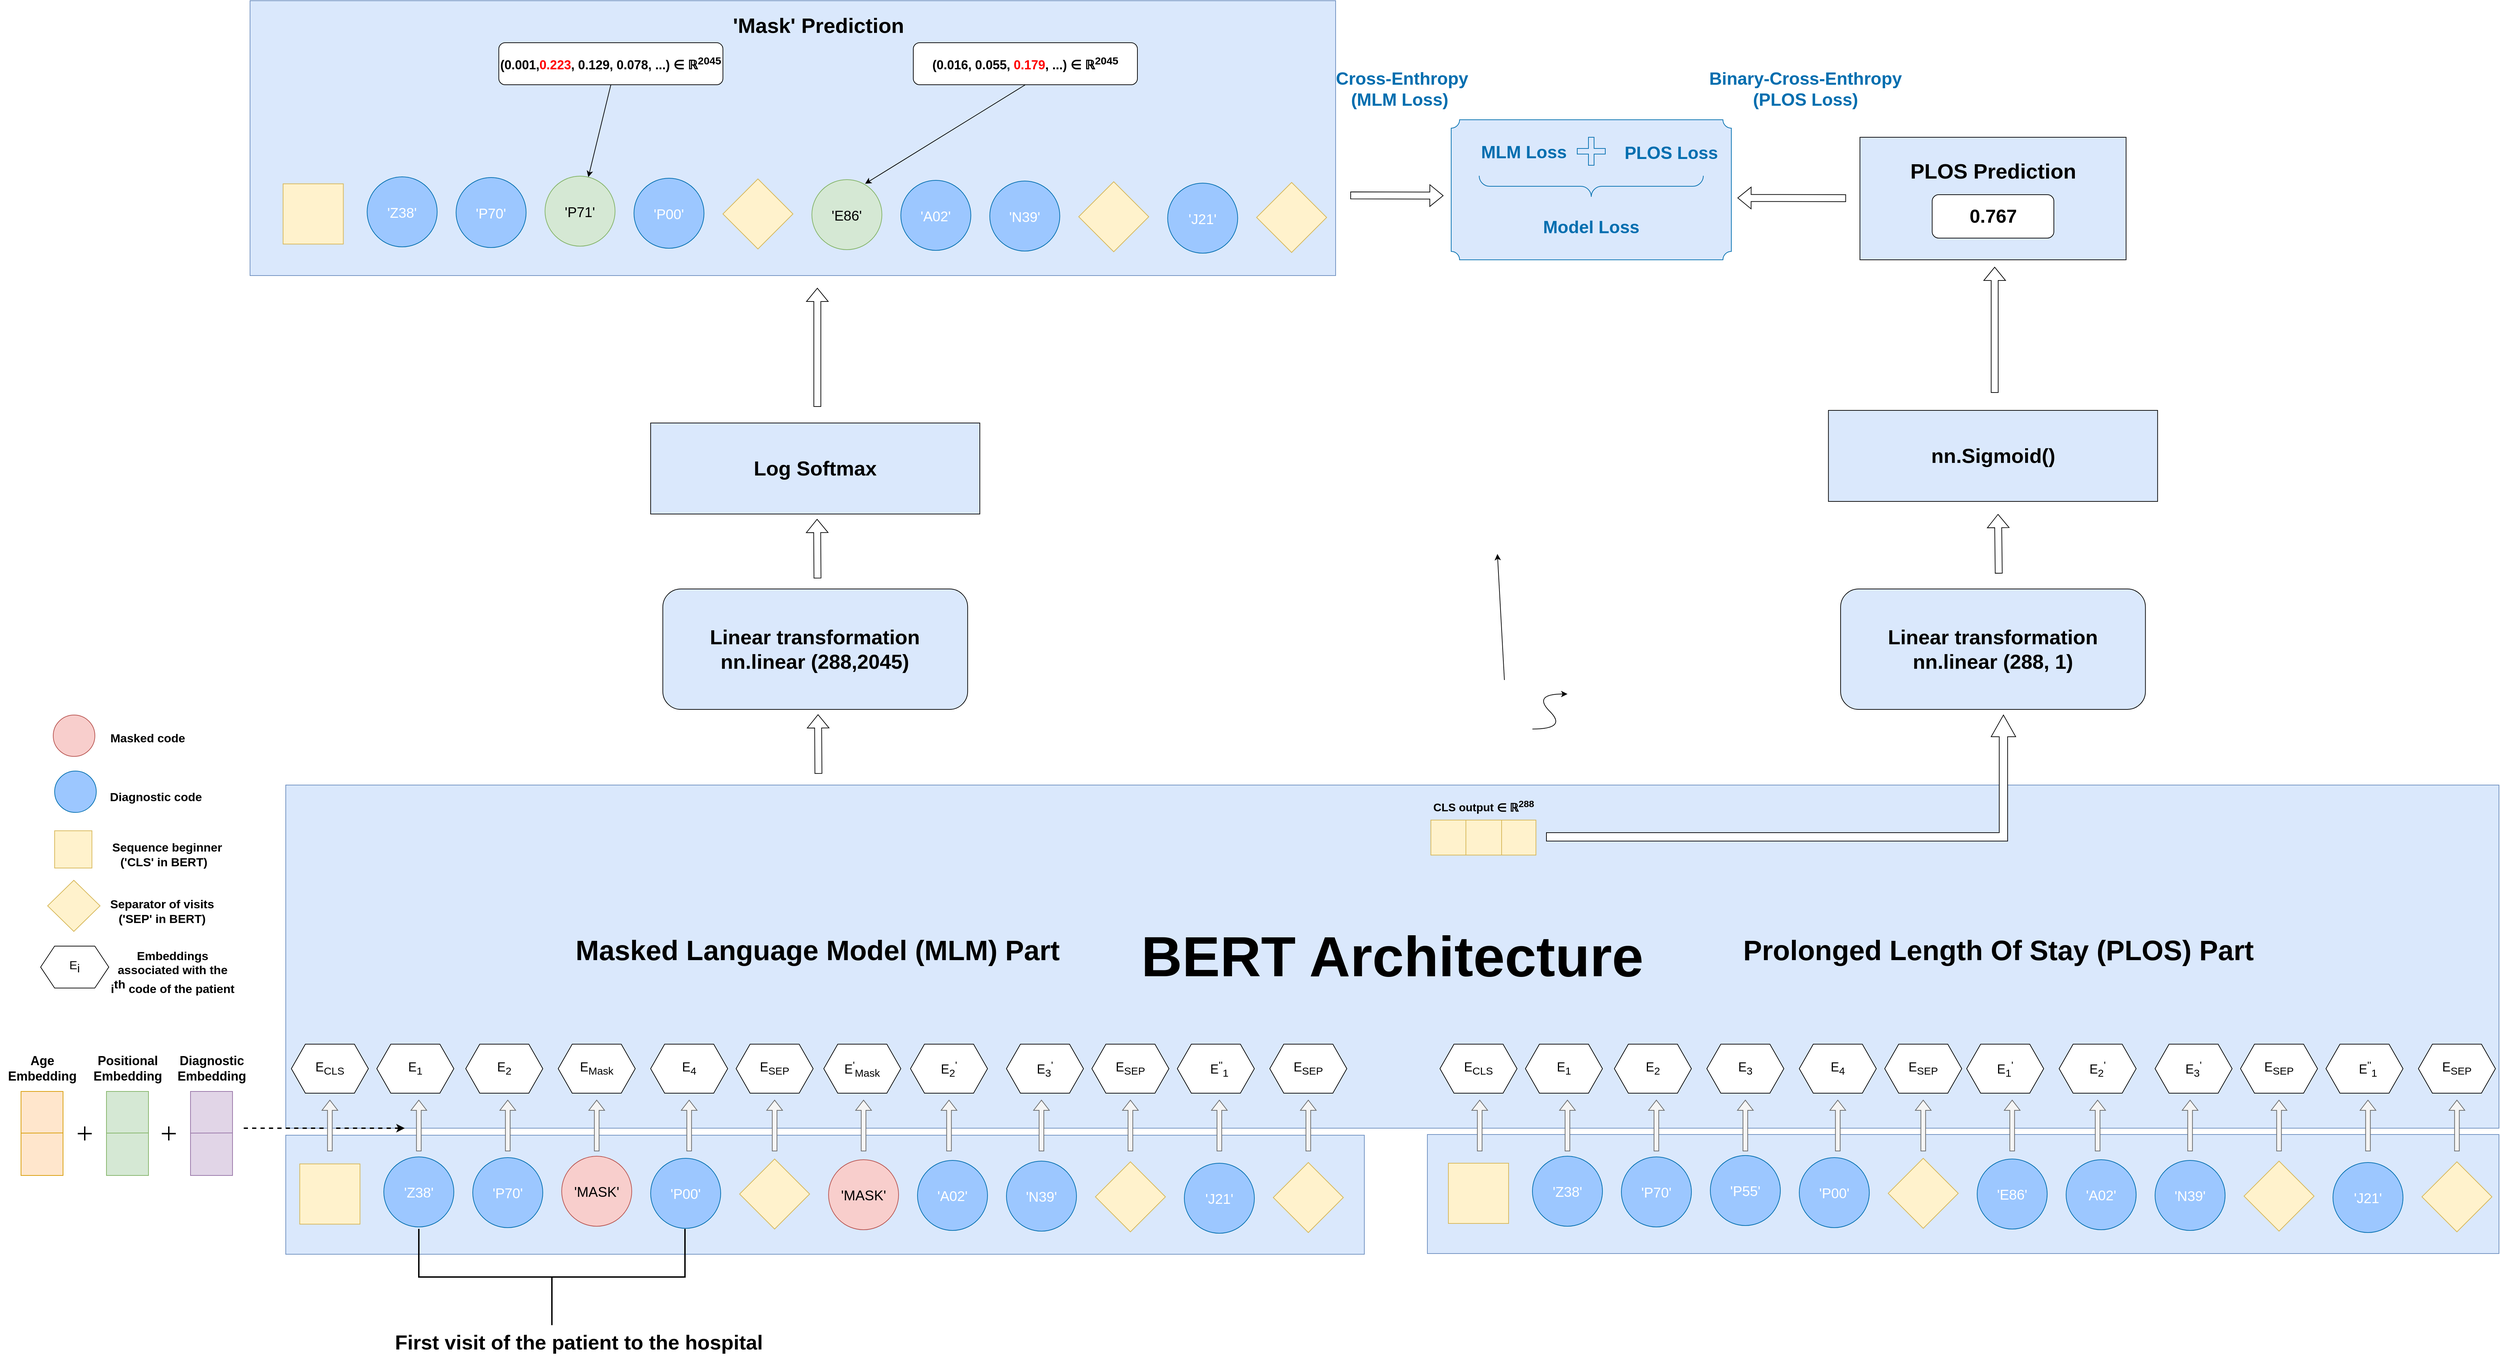 <mxfile version="21.5.0" type="github">
  <diagram name="Page-1" id="iJaSMaVpHQGALXnixF5b">
    <mxGraphModel dx="1722" dy="1740" grid="1" gridSize="10" guides="1" tooltips="1" connect="1" arrows="1" fold="1" page="1" pageScale="1" pageWidth="827" pageHeight="1169" math="0" shadow="0">
      <root>
        <mxCell id="0" />
        <mxCell id="1" parent="0" />
        <mxCell id="1E4NdVVgAduAR2HttTV0-23" value="" style="rounded=0;whiteSpace=wrap;html=1;fillColor=#dae8fc;flipH=1;strokeColor=#6c8ebf;flipV=0;" parent="1" vertex="1">
          <mxGeometry x="-10" y="800" width="1540" height="170" as="geometry" />
        </mxCell>
        <mxCell id="1E4NdVVgAduAR2HttTV0-3" value="&lt;font style=&quot;font-size: 20px;&quot;&gt;&#39;MASK&#39;&lt;/font&gt;" style="ellipse;whiteSpace=wrap;html=1;fillColor=#f8cecc;flipH=1;strokeColor=#b85450;" parent="1" vertex="1">
          <mxGeometry x="384" y="830" width="100" height="100" as="geometry" />
        </mxCell>
        <mxCell id="1E4NdVVgAduAR2HttTV0-4" value="&lt;font style=&quot;font-size: 20px;&quot;&gt;&#39;Z38&#39;&lt;/font&gt;" style="ellipse;whiteSpace=wrap;html=1;fillColor=#9CC7FF;flipH=1;strokeColor=#006EAF;fontColor=#ffffff;" parent="1" vertex="1">
          <mxGeometry x="130" y="831" width="100" height="100" as="geometry" />
        </mxCell>
        <mxCell id="1E4NdVVgAduAR2HttTV0-6" value="&lt;font style=&quot;font-size: 20px;&quot; color=&quot;#ffffff&quot;&gt;&#39;P70&#39;&lt;/font&gt;" style="ellipse;whiteSpace=wrap;html=1;fillColor=#9CC7FF;flipH=1;strokeColor=#006EAF;" parent="1" vertex="1">
          <mxGeometry x="257" y="832" width="100" height="100" as="geometry" />
        </mxCell>
        <mxCell id="1E4NdVVgAduAR2HttTV0-9" value="&lt;font style=&quot;font-size: 20px;&quot; color=&quot;#ffffff&quot;&gt;&#39;P00&#39;&lt;/font&gt;" style="ellipse;whiteSpace=wrap;html=1;fillColor=#9CC7FF;flipH=1;strokeColor=#006EAF;" parent="1" vertex="1">
          <mxGeometry x="511" y="833" width="100" height="100" as="geometry" />
        </mxCell>
        <mxCell id="1E4NdVVgAduAR2HttTV0-11" value="" style="rhombus;whiteSpace=wrap;html=1;flipH=1;direction=north;fillColor=#fff2cc;strokeColor=#d6b656;" parent="1" vertex="1">
          <mxGeometry x="638" y="834" width="100" height="100" as="geometry" />
        </mxCell>
        <mxCell id="1E4NdVVgAduAR2HttTV0-15" value="&lt;font style=&quot;font-size: 20px;&quot;&gt;&#39;MASK&#39;&lt;/font&gt;" style="ellipse;whiteSpace=wrap;html=1;fillColor=#f8cecc;flipH=1;strokeColor=#b85450;" parent="1" vertex="1">
          <mxGeometry x="765" y="835" width="100" height="100" as="geometry" />
        </mxCell>
        <mxCell id="1E4NdVVgAduAR2HttTV0-16" value="&lt;font style=&quot;font-size: 20px;&quot; color=&quot;#ffffff&quot;&gt;&#39;A02&#39;&lt;/font&gt;" style="ellipse;whiteSpace=wrap;html=1;fillColor=#9CC7FF;flipH=1;strokeColor=#006EAF;" parent="1" vertex="1">
          <mxGeometry x="892" y="836" width="100" height="100" as="geometry" />
        </mxCell>
        <mxCell id="1E4NdVVgAduAR2HttTV0-19" value="&lt;font style=&quot;font-size: 20px;&quot; color=&quot;#ffffff&quot;&gt;&#39;N39&#39;&lt;/font&gt;" style="ellipse;whiteSpace=wrap;html=1;fillColor=#9CC7FF;flipH=1;strokeColor=#006EAF;" parent="1" vertex="1">
          <mxGeometry x="1019" y="837" width="100" height="100" as="geometry" />
        </mxCell>
        <mxCell id="1E4NdVVgAduAR2HttTV0-20" value="" style="rhombus;whiteSpace=wrap;html=1;flipH=1;fillColor=#fff2cc;strokeColor=#d6b656;" parent="1" vertex="1">
          <mxGeometry x="1146" y="838" width="100" height="100" as="geometry" />
        </mxCell>
        <mxCell id="1E4NdVVgAduAR2HttTV0-21" value="&lt;font style=&quot;font-size: 20px;&quot; color=&quot;#ffffff&quot;&gt;&#39;J21&#39;&lt;/font&gt;" style="ellipse;whiteSpace=wrap;html=1;fillColor=#9CC7FF;flipH=1;strokeColor=#006EAF;" parent="1" vertex="1">
          <mxGeometry x="1273" y="840" width="100" height="100" as="geometry" />
        </mxCell>
        <mxCell id="1E4NdVVgAduAR2HttTV0-22" value="" style="rhombus;whiteSpace=wrap;html=1;flipH=1;fillColor=#fff2cc;strokeColor=#d6b656;" parent="1" vertex="1">
          <mxGeometry x="1400" y="839" width="100" height="100" as="geometry" />
        </mxCell>
        <mxCell id="1E4NdVVgAduAR2HttTV0-27" value="&lt;h1 style=&quot;font-size: 29px;&quot;&gt;&lt;font style=&quot;font-size: 29px;&quot; face=&quot;Helvetica&quot;&gt;First visit of the patient to the hospital&lt;br&gt;&lt;/font&gt;&lt;/h1&gt;&lt;p style=&quot;font-size: 23px;&quot;&gt;&lt;font style=&quot;font-size: 23px;&quot;&gt;&lt;br&gt;&lt;/font&gt;&lt;/p&gt;" style="text;html=1;strokeColor=none;fillColor=none;spacing=5;spacingTop=-20;whiteSpace=wrap;overflow=hidden;rounded=0;fontFamily=Garamond;fontStyle=0" parent="1" vertex="1">
          <mxGeometry x="140.88" y="1070" width="559.12" height="60" as="geometry" />
        </mxCell>
        <mxCell id="1E4NdVVgAduAR2HttTV0-28" value="&lt;h2 style=&quot;font-size: 81px;&quot; align=&quot;center&quot;&gt;&lt;font style=&quot;font-size: 81px;&quot;&gt;BERT Architecture&lt;/font&gt;&lt;/h2&gt;" style="rounded=0;whiteSpace=wrap;html=1;fillColor=#dae8fc;strokeColor=#6c8ebf;align=center;" parent="1" vertex="1">
          <mxGeometry x="-10" y="300" width="3160" height="490" as="geometry" />
        </mxCell>
        <mxCell id="pajMBO5-fDyzua4MGGLV-2" value="" style="shape=hexagon;perimeter=hexagonPerimeter2;whiteSpace=wrap;html=1;fixedSize=1;" parent="1" vertex="1">
          <mxGeometry x="120" y="670" width="110" height="70" as="geometry" />
        </mxCell>
        <mxCell id="pajMBO5-fDyzua4MGGLV-3" value="" style="shape=hexagon;perimeter=hexagonPerimeter2;whiteSpace=wrap;html=1;fixedSize=1;" parent="1" vertex="1">
          <mxGeometry x="882" y="670" width="110" height="70" as="geometry" />
        </mxCell>
        <mxCell id="pajMBO5-fDyzua4MGGLV-4" value="" style="shape=hexagon;perimeter=hexagonPerimeter2;whiteSpace=wrap;html=1;fixedSize=1;" parent="1" vertex="1">
          <mxGeometry x="758.19" y="670" width="110" height="70" as="geometry" />
        </mxCell>
        <mxCell id="pajMBO5-fDyzua4MGGLV-5" value="" style="shape=hexagon;perimeter=hexagonPerimeter2;whiteSpace=wrap;html=1;fixedSize=1;" parent="1" vertex="1">
          <mxGeometry x="511" y="670" width="110" height="70" as="geometry" />
        </mxCell>
        <mxCell id="pajMBO5-fDyzua4MGGLV-6" value="" style="shape=hexagon;perimeter=hexagonPerimeter2;whiteSpace=wrap;html=1;fixedSize=1;" parent="1" vertex="1">
          <mxGeometry x="379" y="670" width="110" height="70" as="geometry" />
        </mxCell>
        <mxCell id="pajMBO5-fDyzua4MGGLV-7" value="" style="shape=hexagon;perimeter=hexagonPerimeter2;whiteSpace=wrap;html=1;fixedSize=1;" parent="1" vertex="1">
          <mxGeometry x="247" y="670" width="110" height="70" as="geometry" />
        </mxCell>
        <mxCell id="pajMBO5-fDyzua4MGGLV-9" value="" style="shape=hexagon;perimeter=hexagonPerimeter2;whiteSpace=wrap;html=1;fixedSize=1;" parent="1" vertex="1">
          <mxGeometry x="1263" y="670" width="110" height="70" as="geometry" />
        </mxCell>
        <mxCell id="pajMBO5-fDyzua4MGGLV-10" value="" style="shape=hexagon;perimeter=hexagonPerimeter2;whiteSpace=wrap;html=1;fixedSize=1;" parent="1" vertex="1">
          <mxGeometry x="1019" y="670" width="110" height="70" as="geometry" />
        </mxCell>
        <mxCell id="pajMBO5-fDyzua4MGGLV-12" value="" style="strokeWidth=2;html=1;shape=mxgraph.flowchart.annotation_2;align=left;labelPosition=right;pointerEvents=1;rotation=-90;" parent="1" vertex="1">
          <mxGeometry x="301.25" y="812.5" width="137.5" height="380" as="geometry" />
        </mxCell>
        <mxCell id="pajMBO5-fDyzua4MGGLV-15" value="" style="whiteSpace=wrap;html=1;aspect=fixed;direction=east;flipH=1;flipV=1;strokeColor=#d6b656;fillColor=#fff2cc;" parent="1" vertex="1">
          <mxGeometry x="10" y="841" width="86" height="86" as="geometry" />
        </mxCell>
        <mxCell id="pajMBO5-fDyzua4MGGLV-39" value="" style="rounded=0;whiteSpace=wrap;html=1;fillColor=#dae8fc;flipH=1;strokeColor=#6c8ebf;flipV=0;" parent="1" vertex="1">
          <mxGeometry x="1620" y="799" width="1530" height="170" as="geometry" />
        </mxCell>
        <mxCell id="pajMBO5-fDyzua4MGGLV-40" value="&lt;font style=&quot;font-size: 20px;&quot; color=&quot;#ffffff&quot;&gt;&#39;P55&#39;&lt;/font&gt;" style="ellipse;whiteSpace=wrap;html=1;fillColor=#9CC7FF;flipH=1;strokeColor=#006EAF;" parent="1" vertex="1">
          <mxGeometry x="2024" y="829" width="100" height="100" as="geometry" />
        </mxCell>
        <mxCell id="pajMBO5-fDyzua4MGGLV-41" value="&lt;font style=&quot;font-size: 20px;&quot;&gt;&#39;Z38&#39;&lt;/font&gt;" style="ellipse;whiteSpace=wrap;html=1;fillColor=#9CC7FF;flipH=1;strokeColor=#006EAF;fontColor=#ffffff;" parent="1" vertex="1">
          <mxGeometry x="1770" y="830" width="100" height="100" as="geometry" />
        </mxCell>
        <mxCell id="pajMBO5-fDyzua4MGGLV-42" value="&lt;font style=&quot;font-size: 20px;&quot; color=&quot;#ffffff&quot;&gt;&#39;P70&#39;&lt;/font&gt;" style="ellipse;whiteSpace=wrap;html=1;fillColor=#9CC7FF;flipH=1;strokeColor=#006EAF;" parent="1" vertex="1">
          <mxGeometry x="1897" y="831" width="100" height="100" as="geometry" />
        </mxCell>
        <mxCell id="pajMBO5-fDyzua4MGGLV-43" value="&lt;font style=&quot;font-size: 20px;&quot; color=&quot;#ffffff&quot;&gt;&#39;P00&#39;&lt;/font&gt;" style="ellipse;whiteSpace=wrap;html=1;fillColor=#9CC7FF;flipH=1;strokeColor=#006EAF;" parent="1" vertex="1">
          <mxGeometry x="2151" y="832" width="100" height="100" as="geometry" />
        </mxCell>
        <mxCell id="pajMBO5-fDyzua4MGGLV-44" value="" style="rhombus;whiteSpace=wrap;html=1;flipH=1;direction=north;fillColor=#fff2cc;strokeColor=#d6b656;" parent="1" vertex="1">
          <mxGeometry x="2278" y="833" width="100" height="100" as="geometry" />
        </mxCell>
        <mxCell id="pajMBO5-fDyzua4MGGLV-45" value="&lt;font style=&quot;font-size: 20px;&quot; color=&quot;#ffffff&quot;&gt;&#39;E86&#39;&lt;/font&gt;" style="ellipse;whiteSpace=wrap;html=1;fillColor=#9CC7FF;flipH=1;strokeColor=#006EAF;" parent="1" vertex="1">
          <mxGeometry x="2405" y="834" width="100" height="100" as="geometry" />
        </mxCell>
        <mxCell id="pajMBO5-fDyzua4MGGLV-46" value="&lt;font style=&quot;font-size: 20px;&quot; color=&quot;#ffffff&quot;&gt;&#39;A02&#39;&lt;/font&gt;" style="ellipse;whiteSpace=wrap;html=1;fillColor=#9CC7FF;flipH=1;strokeColor=#006EAF;" parent="1" vertex="1">
          <mxGeometry x="2532" y="835" width="100" height="100" as="geometry" />
        </mxCell>
        <mxCell id="pajMBO5-fDyzua4MGGLV-47" value="&lt;font style=&quot;font-size: 20px;&quot; color=&quot;#ffffff&quot;&gt;&#39;N39&#39;&lt;/font&gt;" style="ellipse;whiteSpace=wrap;html=1;fillColor=#9CC7FF;flipH=1;strokeColor=#006EAF;" parent="1" vertex="1">
          <mxGeometry x="2659" y="836" width="100" height="100" as="geometry" />
        </mxCell>
        <mxCell id="pajMBO5-fDyzua4MGGLV-48" value="" style="rhombus;whiteSpace=wrap;html=1;flipH=1;fillColor=#fff2cc;strokeColor=#d6b656;" parent="1" vertex="1">
          <mxGeometry x="2786" y="837" width="100" height="100" as="geometry" />
        </mxCell>
        <mxCell id="pajMBO5-fDyzua4MGGLV-49" value="&lt;font style=&quot;font-size: 20px;&quot; color=&quot;#ffffff&quot;&gt;&#39;J21&#39;&lt;/font&gt;" style="ellipse;whiteSpace=wrap;html=1;fillColor=#9CC7FF;flipH=1;strokeColor=#006EAF;" parent="1" vertex="1">
          <mxGeometry x="2913" y="839" width="100" height="100" as="geometry" />
        </mxCell>
        <mxCell id="pajMBO5-fDyzua4MGGLV-50" value="" style="rhombus;whiteSpace=wrap;html=1;flipH=1;fillColor=#fff2cc;strokeColor=#d6b656;" parent="1" vertex="1">
          <mxGeometry x="3040" y="838" width="100" height="100" as="geometry" />
        </mxCell>
        <mxCell id="pajMBO5-fDyzua4MGGLV-51" value="" style="whiteSpace=wrap;html=1;aspect=fixed;direction=east;flipH=1;flipV=1;strokeColor=#d6b656;fillColor=#fff2cc;" parent="1" vertex="1">
          <mxGeometry x="1650" y="840" width="86" height="86" as="geometry" />
        </mxCell>
        <mxCell id="pajMBO5-fDyzua4MGGLV-57" value="&lt;font style=&quot;font-size: 18px;&quot;&gt;E&lt;sub&gt;1&lt;/sub&gt;&lt;/font&gt;" style="text;html=1;strokeColor=none;fillColor=none;align=center;verticalAlign=middle;whiteSpace=wrap;rounded=0;" parent="1" vertex="1">
          <mxGeometry x="145" y="690" width="60" height="30" as="geometry" />
        </mxCell>
        <mxCell id="pajMBO5-fDyzua4MGGLV-58" value="&lt;font style=&quot;font-size: 18px;&quot;&gt;E&lt;sup&gt;&#39;&lt;/sup&gt;&lt;sub&gt;Mask&lt;/sub&gt;&lt;/font&gt;" style="text;html=1;strokeColor=none;fillColor=none;align=center;verticalAlign=middle;whiteSpace=wrap;rounded=0;" parent="1" vertex="1">
          <mxGeometry x="783.19" y="690" width="60" height="30" as="geometry" />
        </mxCell>
        <mxCell id="pajMBO5-fDyzua4MGGLV-59" value="&lt;font style=&quot;font-size: 18px;&quot;&gt;E&lt;sub&gt;4&lt;/sub&gt;&lt;/font&gt;" style="text;html=1;strokeColor=none;fillColor=none;align=center;verticalAlign=middle;whiteSpace=wrap;rounded=0;" parent="1" vertex="1">
          <mxGeometry x="536" y="690" width="60" height="30" as="geometry" />
        </mxCell>
        <mxCell id="pajMBO5-fDyzua4MGGLV-60" value="&lt;font style=&quot;font-size: 18px;&quot;&gt;E&lt;sub&gt;Mask&lt;/sub&gt;&lt;/font&gt;" style="text;html=1;strokeColor=none;fillColor=none;align=center;verticalAlign=middle;whiteSpace=wrap;rounded=0;" parent="1" vertex="1">
          <mxGeometry x="404" y="690" width="60" height="30" as="geometry" />
        </mxCell>
        <mxCell id="pajMBO5-fDyzua4MGGLV-61" value="&lt;font style=&quot;font-size: 18px;&quot;&gt;E&lt;sub&gt;2&lt;/sub&gt;&lt;/font&gt;" style="text;html=1;strokeColor=none;fillColor=none;align=center;verticalAlign=middle;whiteSpace=wrap;rounded=0;" parent="1" vertex="1">
          <mxGeometry x="272" y="690" width="60" height="30" as="geometry" />
        </mxCell>
        <mxCell id="pajMBO5-fDyzua4MGGLV-65" value="&lt;font style=&quot;font-size: 18px;&quot;&gt;E&lt;sup&gt;&#39;&#39;&lt;/sup&gt;&lt;sub&gt;1&lt;/sub&gt;&lt;/font&gt;" style="text;html=1;strokeColor=none;fillColor=none;align=center;verticalAlign=middle;whiteSpace=wrap;rounded=0;" parent="1" vertex="1">
          <mxGeometry x="1293" y="690" width="60" height="30" as="geometry" />
        </mxCell>
        <mxCell id="pajMBO5-fDyzua4MGGLV-66" value="&lt;font style=&quot;font-size: 18px;&quot;&gt;E&lt;sub&gt;3&lt;/sub&gt;&lt;sup&gt;&#39;&lt;/sup&gt;&lt;/font&gt;" style="text;html=1;strokeColor=none;fillColor=none;align=center;verticalAlign=middle;whiteSpace=wrap;rounded=0;" parent="1" vertex="1">
          <mxGeometry x="1044" y="690" width="60" height="30" as="geometry" />
        </mxCell>
        <mxCell id="pajMBO5-fDyzua4MGGLV-67" value="&lt;font style=&quot;font-size: 18px;&quot;&gt;E&lt;sub&gt;2&lt;/sub&gt;&lt;sup&gt;&#39;&lt;/sup&gt;&lt;/font&gt;" style="text;html=1;strokeColor=none;fillColor=none;align=center;verticalAlign=middle;whiteSpace=wrap;rounded=0;" parent="1" vertex="1">
          <mxGeometry x="907" y="690" width="60" height="30" as="geometry" />
        </mxCell>
        <mxCell id="pajMBO5-fDyzua4MGGLV-71" value="" style="shape=singleArrow;direction=north;whiteSpace=wrap;html=1;fillColor=#f5f5f5;fontColor=#333333;strokeColor=#666666;" parent="1" vertex="1">
          <mxGeometry x="168.75" y="750" width="22.5" height="72.5" as="geometry" />
        </mxCell>
        <mxCell id="pajMBO5-fDyzua4MGGLV-80" value="" style="shape=singleArrow;direction=north;whiteSpace=wrap;html=1;fillColor=#f5f5f5;fontColor=#333333;strokeColor=#666666;" parent="1" vertex="1">
          <mxGeometry x="803.75" y="750" width="22.5" height="72.5" as="geometry" />
        </mxCell>
        <mxCell id="pajMBO5-fDyzua4MGGLV-81" value="" style="shape=singleArrow;direction=north;whiteSpace=wrap;html=1;fillColor=#f5f5f5;fontColor=#333333;strokeColor=#666666;" parent="1" vertex="1">
          <mxGeometry x="554.75" y="750" width="22.5" height="72.5" as="geometry" />
        </mxCell>
        <mxCell id="pajMBO5-fDyzua4MGGLV-82" value="" style="shape=singleArrow;direction=north;whiteSpace=wrap;html=1;fillColor=#f5f5f5;fontColor=#333333;strokeColor=#666666;" parent="1" vertex="1">
          <mxGeometry x="422.75" y="750" width="22.5" height="72.5" as="geometry" />
        </mxCell>
        <mxCell id="pajMBO5-fDyzua4MGGLV-83" value="" style="shape=singleArrow;direction=north;whiteSpace=wrap;html=1;fillColor=#f5f5f5;fontColor=#333333;strokeColor=#666666;" parent="1" vertex="1">
          <mxGeometry x="295.75" y="750" width="22.5" height="72.5" as="geometry" />
        </mxCell>
        <mxCell id="pajMBO5-fDyzua4MGGLV-85" value="" style="shape=singleArrow;direction=north;whiteSpace=wrap;html=1;fillColor=#f5f5f5;fontColor=#333333;strokeColor=#666666;" parent="1" vertex="1">
          <mxGeometry x="1311.75" y="750" width="22.5" height="72.5" as="geometry" />
        </mxCell>
        <mxCell id="pajMBO5-fDyzua4MGGLV-86" value="" style="shape=singleArrow;direction=north;whiteSpace=wrap;html=1;fillColor=#f5f5f5;fontColor=#333333;strokeColor=#666666;" parent="1" vertex="1">
          <mxGeometry x="1057.75" y="750" width="22.5" height="72.5" as="geometry" />
        </mxCell>
        <mxCell id="pajMBO5-fDyzua4MGGLV-87" value="" style="shape=singleArrow;direction=north;whiteSpace=wrap;html=1;fillColor=#f5f5f5;fontColor=#333333;strokeColor=#666666;" parent="1" vertex="1">
          <mxGeometry x="925.75" y="750" width="22.5" height="72.5" as="geometry" />
        </mxCell>
        <mxCell id="pajMBO5-fDyzua4MGGLV-97" value="" style="group;fillColor=#e1d5e7;strokeColor=#9673a6;" parent="1" vertex="1" connectable="0">
          <mxGeometry x="-146" y="737.5" width="60" height="120" as="geometry" />
        </mxCell>
        <mxCell id="pajMBO5-fDyzua4MGGLV-96" value="" style="endArrow=none;html=1;rounded=0;fillColor=#e1d5e7;strokeColor=#9673a6;" parent="pajMBO5-fDyzua4MGGLV-97" edge="1">
          <mxGeometry width="50" height="50" relative="1" as="geometry">
            <mxPoint x="3.553e-15" y="59.52" as="sourcePoint" />
            <mxPoint x="60" y="59.31" as="targetPoint" />
          </mxGeometry>
        </mxCell>
        <mxCell id="pajMBO5-fDyzua4MGGLV-100" value="" style="group;fillColor=#FFE6CC;strokeColor=#d79b00;" parent="1" vertex="1" connectable="0">
          <mxGeometry x="-388" y="737.5" width="60" height="120" as="geometry" />
        </mxCell>
        <mxCell id="pajMBO5-fDyzua4MGGLV-101" value="" style="endArrow=none;html=1;rounded=0;fillColor=#ffe6cc;strokeColor=#d79b00;" parent="pajMBO5-fDyzua4MGGLV-100" edge="1">
          <mxGeometry width="50" height="50" relative="1" as="geometry">
            <mxPoint x="3.553e-15" y="59.52" as="sourcePoint" />
            <mxPoint x="60" y="59.31" as="targetPoint" />
          </mxGeometry>
        </mxCell>
        <mxCell id="pajMBO5-fDyzua4MGGLV-102" value="" style="group;fillColor=#d5e8d4;strokeColor=#82b366;" parent="1" vertex="1" connectable="0">
          <mxGeometry x="-266" y="737.5" width="60" height="120" as="geometry" />
        </mxCell>
        <mxCell id="pajMBO5-fDyzua4MGGLV-103" value="" style="endArrow=none;html=1;rounded=0;fillColor=#d5e8d4;strokeColor=#82b366;" parent="pajMBO5-fDyzua4MGGLV-102" edge="1">
          <mxGeometry width="50" height="50" relative="1" as="geometry">
            <mxPoint x="3.553e-15" y="59.52" as="sourcePoint" />
            <mxPoint x="60" y="59.31" as="targetPoint" />
          </mxGeometry>
        </mxCell>
        <mxCell id="pajMBO5-fDyzua4MGGLV-110" value="" style="group" parent="1" vertex="1" connectable="0">
          <mxGeometry x="-307" y="787.5" width="40" height="46" as="geometry" />
        </mxCell>
        <mxCell id="pajMBO5-fDyzua4MGGLV-107" value="" style="endArrow=none;html=1;rounded=0;strokeWidth=2;" parent="pajMBO5-fDyzua4MGGLV-110" edge="1">
          <mxGeometry width="50" height="50" relative="1" as="geometry">
            <mxPoint x="10" y="20" as="sourcePoint" />
            <mxPoint x="10" as="targetPoint" />
          </mxGeometry>
        </mxCell>
        <mxCell id="pajMBO5-fDyzua4MGGLV-109" value="" style="endArrow=none;html=1;rounded=0;strokeWidth=2;" parent="pajMBO5-fDyzua4MGGLV-110" edge="1">
          <mxGeometry width="50" height="50" relative="1" as="geometry">
            <mxPoint x="20" y="10.31" as="sourcePoint" />
            <mxPoint y="10.31" as="targetPoint" />
          </mxGeometry>
        </mxCell>
        <mxCell id="pajMBO5-fDyzua4MGGLV-118" value="" style="group" parent="1" vertex="1" connectable="0">
          <mxGeometry x="-187" y="787.5" width="20" height="20" as="geometry" />
        </mxCell>
        <mxCell id="pajMBO5-fDyzua4MGGLV-119" value="" style="endArrow=none;html=1;rounded=0;strokeWidth=2;" parent="pajMBO5-fDyzua4MGGLV-118" edge="1">
          <mxGeometry width="50" height="50" relative="1" as="geometry">
            <mxPoint x="10" y="20" as="sourcePoint" />
            <mxPoint x="10" as="targetPoint" />
          </mxGeometry>
        </mxCell>
        <mxCell id="pajMBO5-fDyzua4MGGLV-120" value="" style="endArrow=none;html=1;rounded=0;strokeWidth=2;" parent="pajMBO5-fDyzua4MGGLV-118" edge="1">
          <mxGeometry width="50" height="50" relative="1" as="geometry">
            <mxPoint x="20" y="10.31" as="sourcePoint" />
            <mxPoint y="10.31" as="targetPoint" />
          </mxGeometry>
        </mxCell>
        <mxCell id="pajMBO5-fDyzua4MGGLV-158" value="" style="shape=hexagon;perimeter=hexagonPerimeter2;whiteSpace=wrap;html=1;fixedSize=1;" parent="1" vertex="1">
          <mxGeometry x="1760" y="670" width="110" height="70" as="geometry" />
        </mxCell>
        <mxCell id="pajMBO5-fDyzua4MGGLV-159" value="" style="shape=hexagon;perimeter=hexagonPerimeter2;whiteSpace=wrap;html=1;fixedSize=1;" parent="1" vertex="1">
          <mxGeometry x="2522" y="670" width="110" height="70" as="geometry" />
        </mxCell>
        <mxCell id="pajMBO5-fDyzua4MGGLV-160" value="" style="shape=hexagon;perimeter=hexagonPerimeter2;whiteSpace=wrap;html=1;fixedSize=1;" parent="1" vertex="1">
          <mxGeometry x="2390" y="670" width="110" height="70" as="geometry" />
        </mxCell>
        <mxCell id="pajMBO5-fDyzua4MGGLV-161" value="" style="shape=hexagon;perimeter=hexagonPerimeter2;whiteSpace=wrap;html=1;fixedSize=1;" parent="1" vertex="1">
          <mxGeometry x="2151" y="670" width="110" height="70" as="geometry" />
        </mxCell>
        <mxCell id="pajMBO5-fDyzua4MGGLV-162" value="" style="shape=hexagon;perimeter=hexagonPerimeter2;whiteSpace=wrap;html=1;fixedSize=1;" parent="1" vertex="1">
          <mxGeometry x="2019" y="670" width="110" height="70" as="geometry" />
        </mxCell>
        <mxCell id="pajMBO5-fDyzua4MGGLV-163" value="" style="shape=hexagon;perimeter=hexagonPerimeter2;whiteSpace=wrap;html=1;fixedSize=1;" parent="1" vertex="1">
          <mxGeometry x="1887" y="670" width="110" height="70" as="geometry" />
        </mxCell>
        <mxCell id="pajMBO5-fDyzua4MGGLV-164" value="" style="shape=hexagon;perimeter=hexagonPerimeter2;whiteSpace=wrap;html=1;fixedSize=1;" parent="1" vertex="1">
          <mxGeometry x="2903" y="670" width="110" height="70" as="geometry" />
        </mxCell>
        <mxCell id="pajMBO5-fDyzua4MGGLV-165" value="" style="shape=hexagon;perimeter=hexagonPerimeter2;whiteSpace=wrap;html=1;fixedSize=1;" parent="1" vertex="1">
          <mxGeometry x="2659" y="670" width="110" height="70" as="geometry" />
        </mxCell>
        <mxCell id="pajMBO5-fDyzua4MGGLV-166" value="&lt;font style=&quot;font-size: 18px;&quot;&gt;E&lt;sub&gt;1&lt;/sub&gt;&lt;/font&gt;" style="text;html=1;strokeColor=none;fillColor=none;align=center;verticalAlign=middle;whiteSpace=wrap;rounded=0;" parent="1" vertex="1">
          <mxGeometry x="1785" y="690" width="60" height="30" as="geometry" />
        </mxCell>
        <mxCell id="pajMBO5-fDyzua4MGGLV-167" value="&lt;font style=&quot;font-size: 18px;&quot;&gt;E&lt;sub&gt;1&lt;/sub&gt;&lt;sup&gt;&#39;&lt;/sup&gt;&lt;/font&gt;" style="text;html=1;strokeColor=none;fillColor=none;align=center;verticalAlign=middle;whiteSpace=wrap;rounded=0;" parent="1" vertex="1">
          <mxGeometry x="2415" y="690" width="60" height="30" as="geometry" />
        </mxCell>
        <mxCell id="pajMBO5-fDyzua4MGGLV-168" value="&lt;font style=&quot;font-size: 18px;&quot;&gt;E&lt;sub&gt;4&lt;/sub&gt;&lt;/font&gt;" style="text;html=1;strokeColor=none;fillColor=none;align=center;verticalAlign=middle;whiteSpace=wrap;rounded=0;" parent="1" vertex="1">
          <mxGeometry x="2176" y="690" width="60" height="30" as="geometry" />
        </mxCell>
        <mxCell id="pajMBO5-fDyzua4MGGLV-169" value="&lt;font style=&quot;font-size: 18px;&quot;&gt;E&lt;sub&gt;3&lt;/sub&gt;&lt;/font&gt;" style="text;html=1;strokeColor=none;fillColor=none;align=center;verticalAlign=middle;whiteSpace=wrap;rounded=0;" parent="1" vertex="1">
          <mxGeometry x="2044" y="690" width="60" height="30" as="geometry" />
        </mxCell>
        <mxCell id="pajMBO5-fDyzua4MGGLV-170" value="&lt;font style=&quot;font-size: 18px;&quot;&gt;E&lt;sub&gt;2&lt;/sub&gt;&lt;/font&gt;" style="text;html=1;strokeColor=none;fillColor=none;align=center;verticalAlign=middle;whiteSpace=wrap;rounded=0;" parent="1" vertex="1">
          <mxGeometry x="1912" y="690" width="60" height="30" as="geometry" />
        </mxCell>
        <mxCell id="pajMBO5-fDyzua4MGGLV-171" value="&lt;font style=&quot;font-size: 18px;&quot;&gt;E&lt;sup&gt;&#39;&#39;&lt;/sup&gt;&lt;sub&gt;1&lt;/sub&gt;&lt;/font&gt;" style="text;html=1;strokeColor=none;fillColor=none;align=center;verticalAlign=middle;whiteSpace=wrap;rounded=0;" parent="1" vertex="1">
          <mxGeometry x="2933" y="690" width="60" height="30" as="geometry" />
        </mxCell>
        <mxCell id="pajMBO5-fDyzua4MGGLV-172" value="&lt;font style=&quot;font-size: 18px;&quot;&gt;E&lt;sub&gt;3&lt;/sub&gt;&lt;sup&gt;&#39;&lt;/sup&gt;&lt;/font&gt;" style="text;html=1;strokeColor=none;fillColor=none;align=center;verticalAlign=middle;whiteSpace=wrap;rounded=0;" parent="1" vertex="1">
          <mxGeometry x="2684" y="690" width="60" height="30" as="geometry" />
        </mxCell>
        <mxCell id="pajMBO5-fDyzua4MGGLV-173" value="&lt;font style=&quot;font-size: 18px;&quot;&gt;E&lt;sub&gt;2&lt;/sub&gt;&lt;sup&gt;&#39;&lt;/sup&gt;&lt;/font&gt;" style="text;html=1;strokeColor=none;fillColor=none;align=center;verticalAlign=middle;whiteSpace=wrap;rounded=0;" parent="1" vertex="1">
          <mxGeometry x="2547" y="690" width="60" height="30" as="geometry" />
        </mxCell>
        <mxCell id="pajMBO5-fDyzua4MGGLV-174" value="" style="shape=singleArrow;direction=north;whiteSpace=wrap;html=1;fillColor=#f5f5f5;fontColor=#333333;strokeColor=#666666;" parent="1" vertex="1">
          <mxGeometry x="1808.75" y="750" width="22.5" height="72.5" as="geometry" />
        </mxCell>
        <mxCell id="pajMBO5-fDyzua4MGGLV-175" value="" style="shape=singleArrow;direction=north;whiteSpace=wrap;html=1;fillColor=#f5f5f5;fontColor=#333333;strokeColor=#666666;" parent="1" vertex="1">
          <mxGeometry x="2443.75" y="750" width="22.5" height="72.5" as="geometry" />
        </mxCell>
        <mxCell id="pajMBO5-fDyzua4MGGLV-176" value="" style="shape=singleArrow;direction=north;whiteSpace=wrap;html=1;fillColor=#f5f5f5;fontColor=#333333;strokeColor=#666666;" parent="1" vertex="1">
          <mxGeometry x="2194.75" y="750" width="22.5" height="72.5" as="geometry" />
        </mxCell>
        <mxCell id="pajMBO5-fDyzua4MGGLV-177" value="" style="shape=singleArrow;direction=north;whiteSpace=wrap;html=1;fillColor=#f5f5f5;fontColor=#333333;strokeColor=#666666;" parent="1" vertex="1">
          <mxGeometry x="2062.75" y="750" width="22.5" height="72.5" as="geometry" />
        </mxCell>
        <mxCell id="pajMBO5-fDyzua4MGGLV-178" value="" style="shape=singleArrow;direction=north;whiteSpace=wrap;html=1;fillColor=#f5f5f5;fontColor=#333333;strokeColor=#666666;" parent="1" vertex="1">
          <mxGeometry x="1935.75" y="750" width="22.5" height="72.5" as="geometry" />
        </mxCell>
        <mxCell id="pajMBO5-fDyzua4MGGLV-179" value="" style="shape=singleArrow;direction=north;whiteSpace=wrap;html=1;fillColor=#f5f5f5;fontColor=#333333;strokeColor=#666666;" parent="1" vertex="1">
          <mxGeometry x="2951.75" y="750" width="22.5" height="72.5" as="geometry" />
        </mxCell>
        <mxCell id="pajMBO5-fDyzua4MGGLV-180" value="" style="shape=singleArrow;direction=north;whiteSpace=wrap;html=1;fillColor=#f5f5f5;fontColor=#333333;strokeColor=#666666;" parent="1" vertex="1">
          <mxGeometry x="2697.75" y="750" width="22.5" height="72.5" as="geometry" />
        </mxCell>
        <mxCell id="pajMBO5-fDyzua4MGGLV-181" value="" style="shape=singleArrow;direction=north;whiteSpace=wrap;html=1;fillColor=#f5f5f5;fontColor=#333333;strokeColor=#666666;" parent="1" vertex="1">
          <mxGeometry x="2565.75" y="750" width="22.5" height="72.5" as="geometry" />
        </mxCell>
        <mxCell id="pajMBO5-fDyzua4MGGLV-185" value="&lt;div style=&quot;font-size: 18px;&quot;&gt;&lt;font style=&quot;font-size: 18px;&quot;&gt;&lt;b style=&quot;font-size: 18px;&quot;&gt;Age&lt;/b&gt;&lt;/font&gt;&lt;/div&gt;&lt;div style=&quot;font-size: 18px;&quot;&gt;&lt;font style=&quot;font-size: 18px;&quot;&gt;&lt;b style=&quot;font-size: 18px;&quot;&gt;Embedding&lt;br style=&quot;font-size: 18px;&quot;&gt;&lt;/b&gt;&lt;/font&gt;&lt;/div&gt;" style="text;html=1;align=center;verticalAlign=middle;resizable=0;points=[];autosize=1;strokeColor=none;fillColor=none;fontSize=18;" parent="1" vertex="1">
          <mxGeometry x="-418" y="675" width="120" height="60" as="geometry" />
        </mxCell>
        <mxCell id="pajMBO5-fDyzua4MGGLV-186" value="&lt;div style=&quot;font-size: 18px;&quot;&gt;&lt;font style=&quot;font-size: 18px;&quot;&gt;&lt;b style=&quot;font-size: 18px;&quot;&gt;Positional &lt;br style=&quot;font-size: 18px;&quot;&gt;&lt;/b&gt;&lt;/font&gt;&lt;/div&gt;&lt;div style=&quot;font-size: 18px;&quot;&gt;&lt;font style=&quot;font-size: 18px;&quot;&gt;&lt;b style=&quot;font-size: 18px;&quot;&gt;Embedding&lt;br style=&quot;font-size: 18px;&quot;&gt;&lt;/b&gt;&lt;/font&gt;&lt;/div&gt;" style="text;html=1;align=center;verticalAlign=middle;resizable=0;points=[];autosize=1;strokeColor=none;fillColor=none;fontSize=18;" parent="1" vertex="1">
          <mxGeometry x="-296" y="675" width="120" height="60" as="geometry" />
        </mxCell>
        <mxCell id="pajMBO5-fDyzua4MGGLV-187" value="&lt;div style=&quot;font-size: 18px;&quot;&gt;&lt;font style=&quot;font-size: 18px;&quot;&gt;&lt;b style=&quot;font-size: 18px;&quot;&gt;Diagnostic &lt;br style=&quot;font-size: 18px;&quot;&gt;&lt;/b&gt;&lt;/font&gt;&lt;/div&gt;&lt;div style=&quot;font-size: 18px;&quot;&gt;&lt;font style=&quot;font-size: 18px;&quot;&gt;&lt;b style=&quot;font-size: 18px;&quot;&gt;Embedding&lt;br style=&quot;font-size: 18px;&quot;&gt;&lt;/b&gt;&lt;/font&gt;&lt;/div&gt;" style="text;html=1;align=center;verticalAlign=middle;resizable=0;points=[];autosize=1;strokeColor=none;fillColor=none;fontSize=18;" parent="1" vertex="1">
          <mxGeometry x="-176" y="675" width="120" height="60" as="geometry" />
        </mxCell>
        <mxCell id="pajMBO5-fDyzua4MGGLV-209" value="" style="endArrow=classic;html=1;rounded=0;strokeWidth=2;dashed=1;" parent="1" edge="1">
          <mxGeometry width="50" height="50" relative="1" as="geometry">
            <mxPoint x="-70" y="790" as="sourcePoint" />
            <mxPoint x="160" y="790" as="targetPoint" />
          </mxGeometry>
        </mxCell>
        <mxCell id="pajMBO5-fDyzua4MGGLV-214" value="" style="rounded=0;whiteSpace=wrap;html=1;fillColor=#dae8fc;flipH=1;strokeColor=#6c8ebf;flipV=0;" parent="1" vertex="1">
          <mxGeometry x="-61" y="-820" width="1550" height="392.5" as="geometry" />
        </mxCell>
        <mxCell id="pajMBO5-fDyzua4MGGLV-215" value="&lt;font style=&quot;font-size: 20px;&quot;&gt;&#39;P71&#39;&lt;/font&gt;" style="ellipse;whiteSpace=wrap;html=1;fillColor=#d5e8d4;flipH=1;strokeColor=#82b366;" parent="1" vertex="1">
          <mxGeometry x="360.19" y="-569.5" width="100" height="100" as="geometry" />
        </mxCell>
        <mxCell id="pajMBO5-fDyzua4MGGLV-216" value="&lt;font style=&quot;font-size: 20px;&quot;&gt;&#39;Z38&#39;&lt;/font&gt;" style="ellipse;whiteSpace=wrap;html=1;fillColor=#9CC7FF;flipH=1;strokeColor=#006EAF;fontColor=#ffffff;" parent="1" vertex="1">
          <mxGeometry x="106.19" y="-568.5" width="100" height="100" as="geometry" />
        </mxCell>
        <mxCell id="pajMBO5-fDyzua4MGGLV-217" value="&lt;font style=&quot;font-size: 20px;&quot; color=&quot;#ffffff&quot;&gt;&#39;P70&#39;&lt;/font&gt;" style="ellipse;whiteSpace=wrap;html=1;fillColor=#9CC7FF;flipH=1;strokeColor=#006EAF;" parent="1" vertex="1">
          <mxGeometry x="233.19" y="-567.5" width="100" height="100" as="geometry" />
        </mxCell>
        <mxCell id="pajMBO5-fDyzua4MGGLV-218" value="&lt;font style=&quot;font-size: 20px;&quot; color=&quot;#ffffff&quot;&gt;&#39;P00&#39;&lt;/font&gt;" style="ellipse;whiteSpace=wrap;html=1;fillColor=#9CC7FF;flipH=1;strokeColor=#006EAF;" parent="1" vertex="1">
          <mxGeometry x="487.19" y="-566.5" width="100" height="100" as="geometry" />
        </mxCell>
        <mxCell id="pajMBO5-fDyzua4MGGLV-219" value="" style="rhombus;whiteSpace=wrap;html=1;flipH=1;direction=north;fillColor=#fff2cc;strokeColor=#d6b656;" parent="1" vertex="1">
          <mxGeometry x="614.19" y="-565.5" width="100" height="100" as="geometry" />
        </mxCell>
        <mxCell id="pajMBO5-fDyzua4MGGLV-220" value="&lt;font style=&quot;font-size: 20px;&quot;&gt;&#39;E86&#39;&lt;/font&gt;" style="ellipse;whiteSpace=wrap;html=1;fillColor=#d5e8d4;flipH=1;strokeColor=#82b366;" parent="1" vertex="1">
          <mxGeometry x="741.19" y="-564.5" width="100" height="100" as="geometry" />
        </mxCell>
        <mxCell id="pajMBO5-fDyzua4MGGLV-221" value="&lt;font style=&quot;font-size: 20px;&quot; color=&quot;#ffffff&quot;&gt;&#39;A02&#39;&lt;/font&gt;" style="ellipse;whiteSpace=wrap;html=1;fillColor=#9CC7FF;flipH=1;strokeColor=#006EAF;" parent="1" vertex="1">
          <mxGeometry x="868.19" y="-563.5" width="100" height="100" as="geometry" />
        </mxCell>
        <mxCell id="pajMBO5-fDyzua4MGGLV-222" value="&lt;font style=&quot;font-size: 20px;&quot; color=&quot;#ffffff&quot;&gt;&#39;N39&#39;&lt;/font&gt;" style="ellipse;whiteSpace=wrap;html=1;fillColor=#9CC7FF;flipH=1;strokeColor=#006EAF;" parent="1" vertex="1">
          <mxGeometry x="995.19" y="-562.5" width="100" height="100" as="geometry" />
        </mxCell>
        <mxCell id="pajMBO5-fDyzua4MGGLV-223" value="" style="rhombus;whiteSpace=wrap;html=1;flipH=1;fillColor=#fff2cc;strokeColor=#d6b656;" parent="1" vertex="1">
          <mxGeometry x="1122.19" y="-561.5" width="100" height="100" as="geometry" />
        </mxCell>
        <mxCell id="pajMBO5-fDyzua4MGGLV-224" value="&lt;font style=&quot;font-size: 20px;&quot; color=&quot;#ffffff&quot;&gt;&#39;J21&#39;&lt;/font&gt;" style="ellipse;whiteSpace=wrap;html=1;fillColor=#9CC7FF;flipH=1;strokeColor=#006EAF;" parent="1" vertex="1">
          <mxGeometry x="1249.19" y="-559.5" width="100" height="100" as="geometry" />
        </mxCell>
        <mxCell id="pajMBO5-fDyzua4MGGLV-225" value="" style="rhombus;whiteSpace=wrap;html=1;flipH=1;fillColor=#fff2cc;strokeColor=#d6b656;" parent="1" vertex="1">
          <mxGeometry x="1376.19" y="-560.5" width="100" height="100" as="geometry" />
        </mxCell>
        <mxCell id="pajMBO5-fDyzua4MGGLV-226" value="" style="whiteSpace=wrap;html=1;aspect=fixed;direction=east;flipH=1;flipV=1;strokeColor=#d6b656;fillColor=#fff2cc;" parent="1" vertex="1">
          <mxGeometry x="-13.81" y="-558.5" width="86" height="86" as="geometry" />
        </mxCell>
        <mxCell id="pajMBO5-fDyzua4MGGLV-229" value="&lt;div style=&quot;font-size: 29px;&quot;&gt;&lt;b&gt;&lt;font style=&quot;font-size: 29px;&quot;&gt;Linear transformation&lt;/font&gt;&lt;/b&gt;&lt;/div&gt;&lt;div style=&quot;font-size: 29px;&quot;&gt;&lt;font style=&quot;font-size: 29px;&quot;&gt;&lt;b&gt;nn.linear (288, 1)&lt;br&gt;&lt;/b&gt; &lt;/font&gt;&lt;/div&gt;" style="rounded=1;whiteSpace=wrap;html=1;fillColor=#DAE8FC;" parent="1" vertex="1">
          <mxGeometry x="2210.01" y="20" width="435.25" height="172" as="geometry" />
        </mxCell>
        <mxCell id="pajMBO5-fDyzua4MGGLV-233" value="&lt;b&gt;&lt;font style=&quot;font-size: 40px;&quot;&gt;Prolonged Length Of Stay (PLOS) Part&lt;br&gt;&lt;/font&gt;&lt;/b&gt;" style="text;html=1;strokeColor=none;fillColor=none;align=center;verticalAlign=middle;whiteSpace=wrap;rounded=0;" parent="1" vertex="1">
          <mxGeometry x="2065.31" y="520" width="741" height="30" as="geometry" />
        </mxCell>
        <mxCell id="pajMBO5-fDyzua4MGGLV-234" value="&lt;b&gt;&lt;font style=&quot;font-size: 40px;&quot;&gt;Masked Language Model (MLM) Part&lt;/font&gt;&lt;/b&gt;" style="text;html=1;strokeColor=none;fillColor=none;align=center;verticalAlign=middle;whiteSpace=wrap;rounded=0;" parent="1" vertex="1">
          <mxGeometry x="369.81" y="520" width="759.19" height="30" as="geometry" />
        </mxCell>
        <mxCell id="pajMBO5-fDyzua4MGGLV-251" value="" style="rounded=0;whiteSpace=wrap;html=1;fillColor=#DAE8FC;" parent="1" vertex="1">
          <mxGeometry x="2237.63" y="-625" width="380" height="175" as="geometry" />
        </mxCell>
        <mxCell id="pajMBO5-fDyzua4MGGLV-256" value="" style="verticalLabelPosition=bottom;verticalAlign=top;html=1;shape=mxgraph.basic.plaque;dx=6;whiteSpace=wrap;strokeColor=#006EAF;fillColor=#DAE8FC;" parent="1" vertex="1">
          <mxGeometry x="1654" y="-650" width="400" height="200" as="geometry" />
        </mxCell>
        <mxCell id="pajMBO5-fDyzua4MGGLV-259" value="&lt;div style=&quot;font-size: 25px;&quot;&gt;&lt;font style=&quot;font-size: 25px;&quot; color=&quot;#006eaf&quot;&gt;&lt;b&gt;&lt;font style=&quot;font-size: 25px;&quot;&gt;&lt;font style=&quot;font-size: 25px;&quot;&gt;&lt;span style=&quot;white-space: pre;&quot;&gt;&#x9;&lt;/span&gt;PLOS Loss &lt;br&gt;&lt;/font&gt;&lt;/font&gt;&lt;/b&gt;&lt;/font&gt;&lt;/div&gt;&lt;div style=&quot;font-size: 25px;&quot;&gt;&lt;font color=&quot;#006eaf&quot;&gt;&lt;br&gt;&lt;/font&gt;&lt;/div&gt;" style="text;whiteSpace=wrap;html=1;" parent="1" vertex="1">
          <mxGeometry x="1844" y="-625" width="226" height="35" as="geometry" />
        </mxCell>
        <mxCell id="pajMBO5-fDyzua4MGGLV-261" value="" style="shape=cross;whiteSpace=wrap;html=1;fillColor=none;fontColor=#ffffff;strokeColor=#006EAF;" parent="1" vertex="1">
          <mxGeometry x="1834" y="-625" width="40" height="40" as="geometry" />
        </mxCell>
        <mxCell id="pajMBO5-fDyzua4MGGLV-264" value="&lt;div style=&quot;font-size: 25px;&quot;&gt;&lt;font style=&quot;font-size: 25px;&quot; color=&quot;#006eaf&quot;&gt;&lt;b&gt;&lt;font style=&quot;font-size: 25px;&quot;&gt;&lt;font style=&quot;font-size: 25px;&quot;&gt;Binary-Cross-Enthropy&lt;/font&gt;&lt;/font&gt;&lt;/b&gt;&lt;/font&gt;&lt;/div&gt;&lt;div style=&quot;font-size: 25px;&quot;&gt;&lt;font style=&quot;font-size: 25px;&quot;&gt;&lt;b&gt;&lt;font style=&quot;font-size: 25px;&quot; color=&quot;#006eaf&quot;&gt;&lt;font style=&quot;font-size: 25px;&quot;&gt;(PLOS Loss)&lt;/font&gt;&lt;/font&gt;&lt;font style=&quot;font-size: 25px;&quot; color=&quot;#ff0000&quot;&gt;&lt;font style=&quot;font-size: 25px;&quot;&gt;&lt;br&gt;&lt;/font&gt;&lt;/font&gt;&lt;/b&gt;&lt;/font&gt;&lt;/div&gt;" style="text;html=1;strokeColor=none;fillColor=none;align=center;verticalAlign=middle;whiteSpace=wrap;rounded=0;" parent="1" vertex="1">
          <mxGeometry x="2010" y="-710" width="300" height="30" as="geometry" />
        </mxCell>
        <mxCell id="pajMBO5-fDyzua4MGGLV-265" value="&lt;div&gt;&lt;font size=&quot;1&quot; color=&quot;#006eaf&quot;&gt;&lt;b&gt;&lt;font style=&quot;font-size: 25px;&quot;&gt;&amp;nbsp;Cross-Enthropy&lt;/font&gt;&lt;/b&gt;&lt;/font&gt;&lt;/div&gt;&lt;div&gt;&lt;font size=&quot;1&quot; color=&quot;#006eaf&quot;&gt;&lt;b&gt;&lt;font style=&quot;font-size: 25px;&quot;&gt;(MLM Loss)&lt;/font&gt;&lt;/b&gt;&lt;/font&gt;&lt;/div&gt;" style="text;html=1;align=center;verticalAlign=middle;resizable=0;points=[];autosize=1;strokeColor=none;fillColor=none;" parent="1" vertex="1">
          <mxGeometry x="1470" y="-730" width="220" height="70" as="geometry" />
        </mxCell>
        <mxCell id="pajMBO5-fDyzua4MGGLV-266" value="&lt;font style=&quot;font-size: 25px;&quot; color=&quot;#006eaf&quot;&gt;&lt;b&gt;&lt;font style=&quot;font-size: 25px;&quot;&gt;&lt;font style=&quot;font-size: 25px;&quot;&gt;&lt;span style=&quot;white-space: pre;&quot;&gt;&amp;nbsp;&amp;nbsp;&amp;nbsp;&amp;nbsp;&lt;/span&gt;MLM Loss &lt;/font&gt;&lt;/font&gt;&lt;/b&gt;&lt;/font&gt;" style="text;html=1;strokeColor=none;fillColor=none;align=center;verticalAlign=middle;whiteSpace=wrap;rounded=0;" parent="1" vertex="1">
          <mxGeometry x="1664" y="-620" width="160" height="30" as="geometry" />
        </mxCell>
        <mxCell id="pajMBO5-fDyzua4MGGLV-267" value="&lt;font size=&quot;1&quot; color=&quot;#006eaf&quot;&gt;&lt;b&gt;&lt;font style=&quot;font-size: 25px;&quot;&gt;Model Loss&lt;/font&gt;&lt;/b&gt;&lt;/font&gt;" style="text;html=1;strokeColor=none;fillColor=none;align=center;verticalAlign=middle;whiteSpace=wrap;rounded=0;" parent="1" vertex="1">
          <mxGeometry x="1769" y="-513" width="170" height="30" as="geometry" />
        </mxCell>
        <mxCell id="pajMBO5-fDyzua4MGGLV-270" value="" style="verticalLabelPosition=bottom;shadow=0;dashed=0;align=center;html=1;verticalAlign=top;strokeWidth=1;shape=mxgraph.mockup.markup.curlyBrace;whiteSpace=wrap;flipV=1;strokeColor=#006EAF;" parent="1" vertex="1">
          <mxGeometry x="1694" y="-570" width="320" height="30" as="geometry" />
        </mxCell>
        <mxCell id="pajMBO5-fDyzua4MGGLV-273" value="&lt;div&gt;&lt;font size=&quot;1&quot;&gt;&lt;b&gt;&lt;font style=&quot;font-size: 30px;&quot;&gt;&amp;nbsp;&#39;Mask&#39; Prediction&lt;/font&gt;&lt;/b&gt;&lt;/font&gt;&lt;/div&gt;" style="text;html=1;align=center;verticalAlign=middle;resizable=0;points=[];autosize=1;strokeColor=none;fillColor=none;" parent="1" vertex="1">
          <mxGeometry x="606" y="-810" width="280" height="50" as="geometry" />
        </mxCell>
        <mxCell id="pajMBO5-fDyzua4MGGLV-274" value="&lt;font style=&quot;font-size: 29px;&quot;&gt;&lt;b&gt;Log Softmax&lt;/b&gt;&lt;/font&gt;" style="rounded=0;whiteSpace=wrap;html=1;fillColor=#DAE8FC;" parent="1" vertex="1">
          <mxGeometry x="511" y="-217" width="470" height="130" as="geometry" />
        </mxCell>
        <mxCell id="pajMBO5-fDyzua4MGGLV-275" value="&lt;b&gt;&lt;font style=&quot;font-size: 30px;&quot;&gt;PLOS Prediction&lt;/font&gt;&lt;/b&gt;" style="text;html=1;strokeColor=none;fillColor=none;align=center;verticalAlign=middle;whiteSpace=wrap;rounded=0;" parent="1" vertex="1">
          <mxGeometry x="2257.63" y="-592" width="340" height="30" as="geometry" />
        </mxCell>
        <mxCell id="pajMBO5-fDyzua4MGGLV-276" value="&lt;font style=&quot;font-size: 27px;&quot;&gt;&lt;b&gt;0.767&lt;/b&gt;&lt;/font&gt;" style="rounded=1;whiteSpace=wrap;html=1;" parent="1" vertex="1">
          <mxGeometry x="2340.76" y="-543" width="173.75" height="62" as="geometry" />
        </mxCell>
        <mxCell id="pajMBO5-fDyzua4MGGLV-278" value="" style="shape=flexArrow;endArrow=classic;html=1;rounded=0;" parent="1" edge="1">
          <mxGeometry width="50" height="50" relative="1" as="geometry">
            <mxPoint x="1510" y="-542" as="sourcePoint" />
            <mxPoint x="1643" y="-541.67" as="targetPoint" />
          </mxGeometry>
        </mxCell>
        <mxCell id="pajMBO5-fDyzua4MGGLV-279" value="" style="shape=flexArrow;endArrow=classic;html=1;rounded=0;" parent="1" edge="1">
          <mxGeometry width="50" height="50" relative="1" as="geometry">
            <mxPoint x="2217.75" y="-538" as="sourcePoint" />
            <mxPoint x="2062.75" y="-538.33" as="targetPoint" />
          </mxGeometry>
        </mxCell>
        <mxCell id="pajMBO5-fDyzua4MGGLV-280" value="&lt;b&gt;&lt;font style=&quot;font-size: 18px;&quot;&gt;(0.001,&lt;font color=&quot;#ff0000&quot;&gt;0.223&lt;/font&gt;, 0.129, 0.078, ...) ∈ ℝ&lt;sup&gt;2045&lt;br&gt;&lt;/sup&gt;&lt;/font&gt;&lt;/b&gt;" style="rounded=1;whiteSpace=wrap;html=1;" parent="1" vertex="1">
          <mxGeometry x="294.19" y="-760" width="320" height="60" as="geometry" />
        </mxCell>
        <mxCell id="pajMBO5-fDyzua4MGGLV-281" value="" style="endArrow=classic;html=1;rounded=0;exitX=0.5;exitY=1;exitDx=0;exitDy=0;" parent="1" source="pajMBO5-fDyzua4MGGLV-280" target="pajMBO5-fDyzua4MGGLV-215" edge="1">
          <mxGeometry width="50" height="50" relative="1" as="geometry">
            <mxPoint x="380" y="-720" as="sourcePoint" />
            <mxPoint x="429" y="-640" as="targetPoint" />
          </mxGeometry>
        </mxCell>
        <mxCell id="pajMBO5-fDyzua4MGGLV-282" value="&lt;b&gt;&lt;font style=&quot;font-size: 18px;&quot;&gt;(0.016, 0.055, &lt;/font&gt;&lt;font style=&quot;font-size: 18px;&quot;&gt;&lt;font color=&quot;#ff0000&quot;&gt;0.179&lt;/font&gt;&lt;/font&gt;&lt;font style=&quot;font-size: 18px;&quot;&gt;, ...)&lt;/font&gt;&lt;font style=&quot;font-size: 18px;&quot;&gt; ∈ ℝ&lt;sup&gt;2045&lt;br&gt;&lt;/sup&gt;&lt;/font&gt;&lt;/b&gt;" style="rounded=1;whiteSpace=wrap;html=1;" parent="1" vertex="1">
          <mxGeometry x="886" y="-760" width="320" height="60" as="geometry" />
        </mxCell>
        <mxCell id="nQDVYQgIVsj8IsI-QEIo-1" value="" style="endArrow=classic;html=1;rounded=0;exitX=0.5;exitY=1;exitDx=0;exitDy=0;entryX=0.24;entryY=0.059;entryDx=0;entryDy=0;entryPerimeter=0;" parent="1" source="pajMBO5-fDyzua4MGGLV-282" target="pajMBO5-fDyzua4MGGLV-220" edge="1">
          <mxGeometry width="50" height="50" relative="1" as="geometry">
            <mxPoint x="826.25" y="-713.5" as="sourcePoint" />
            <mxPoint x="803.25" y="-562.5" as="targetPoint" />
          </mxGeometry>
        </mxCell>
        <mxCell id="nQDVYQgIVsj8IsI-QEIo-2" value="" style="shape=flexArrow;endArrow=classic;html=1;rounded=0;entryX=0.486;entryY=1.008;entryDx=0;entryDy=0;entryPerimeter=0;fillColor=default;" parent="1" edge="1">
          <mxGeometry width="50" height="50" relative="1" as="geometry">
            <mxPoint x="750.58" y="283.96" as="sourcePoint" />
            <mxPoint x="750.0" y="199.0" as="targetPoint" />
          </mxGeometry>
        </mxCell>
        <mxCell id="uD1nXbybz3EgUPRFa-_O-1" value="&lt;div style=&quot;font-size: 29px;&quot;&gt;&lt;b&gt;&lt;font style=&quot;font-size: 29px;&quot;&gt;Linear transformation&lt;/font&gt;&lt;/b&gt;&lt;/div&gt;&lt;div style=&quot;font-size: 29px;&quot;&gt;&lt;font style=&quot;font-size: 29px;&quot;&gt;&lt;b&gt;nn.linear (288,2045)&lt;br&gt;&lt;/b&gt; &lt;/font&gt;&lt;/div&gt;" style="rounded=1;whiteSpace=wrap;html=1;fillColor=#DAE8FC;" vertex="1" parent="1">
          <mxGeometry x="528.37" y="20" width="435.25" height="172" as="geometry" />
        </mxCell>
        <mxCell id="uD1nXbybz3EgUPRFa-_O-2" value="&lt;font style=&quot;font-size: 18px;&quot;&gt;E&lt;sub style=&quot;&quot;&gt;CLS&lt;/sub&gt;&lt;/font&gt;" style="shape=hexagon;perimeter=hexagonPerimeter2;whiteSpace=wrap;html=1;fixedSize=1;" vertex="1" parent="1">
          <mxGeometry x="-2" y="670" width="110" height="70" as="geometry" />
        </mxCell>
        <mxCell id="uD1nXbybz3EgUPRFa-_O-3" value="" style="shape=singleArrow;direction=north;whiteSpace=wrap;html=1;fillColor=#f5f5f5;fontColor=#333333;strokeColor=#666666;" vertex="1" parent="1">
          <mxGeometry x="41.75" y="750" width="22.5" height="72.5" as="geometry" />
        </mxCell>
        <mxCell id="uD1nXbybz3EgUPRFa-_O-4" value="&lt;font style=&quot;font-size: 18px;&quot;&gt;E&lt;sub style=&quot;&quot;&gt;CLS&lt;/sub&gt;&lt;/font&gt;" style="shape=hexagon;perimeter=hexagonPerimeter2;whiteSpace=wrap;html=1;fixedSize=1;" vertex="1" parent="1">
          <mxGeometry x="1638" y="670" width="110" height="70" as="geometry" />
        </mxCell>
        <mxCell id="uD1nXbybz3EgUPRFa-_O-5" value="" style="shape=singleArrow;direction=north;whiteSpace=wrap;html=1;fillColor=#f5f5f5;fontColor=#333333;strokeColor=#666666;" vertex="1" parent="1">
          <mxGeometry x="1683.5" y="750" width="22.5" height="72.5" as="geometry" />
        </mxCell>
        <mxCell id="uD1nXbybz3EgUPRFa-_O-6" value="" style="shape=flexArrow;endArrow=classic;html=1;rounded=0;entryX=0.486;entryY=1.008;entryDx=0;entryDy=0;entryPerimeter=0;fillColor=default;" edge="1" parent="1">
          <mxGeometry width="50" height="50" relative="1" as="geometry">
            <mxPoint x="2435.81" y="-2" as="sourcePoint" />
            <mxPoint x="2434.81" y="-87" as="targetPoint" />
          </mxGeometry>
        </mxCell>
        <mxCell id="uD1nXbybz3EgUPRFa-_O-8" value="" style="shape=flexArrow;endArrow=classic;html=1;rounded=0;entryX=0.486;entryY=1.008;entryDx=0;entryDy=0;entryPerimeter=0;fillColor=default;" edge="1" parent="1">
          <mxGeometry width="50" height="50" relative="1" as="geometry">
            <mxPoint x="749.22" y="4.96" as="sourcePoint" />
            <mxPoint x="748.64" y="-80.0" as="targetPoint" />
          </mxGeometry>
        </mxCell>
        <mxCell id="uD1nXbybz3EgUPRFa-_O-9" value="&lt;font style=&quot;font-size: 29px;&quot;&gt;&lt;b&gt;nn.Sigmoid()&lt;/b&gt;&lt;/font&gt;" style="rounded=0;whiteSpace=wrap;html=1;fillColor=#DAE8FC;" vertex="1" parent="1">
          <mxGeometry x="2192.63" y="-235" width="470" height="130" as="geometry" />
        </mxCell>
        <mxCell id="uD1nXbybz3EgUPRFa-_O-13" value="" style="shape=hexagon;perimeter=hexagonPerimeter2;whiteSpace=wrap;html=1;fixedSize=1;" vertex="1" parent="1">
          <mxGeometry x="633" y="670" width="110" height="70" as="geometry" />
        </mxCell>
        <mxCell id="uD1nXbybz3EgUPRFa-_O-14" value="&lt;font style=&quot;font-size: 18px;&quot;&gt;E&lt;sub&gt;SEP&lt;/sub&gt;&lt;/font&gt;" style="text;html=1;strokeColor=none;fillColor=none;align=center;verticalAlign=middle;whiteSpace=wrap;rounded=0;" vertex="1" parent="1">
          <mxGeometry x="658" y="690" width="60" height="30" as="geometry" />
        </mxCell>
        <mxCell id="uD1nXbybz3EgUPRFa-_O-15" value="" style="shape=singleArrow;direction=north;whiteSpace=wrap;html=1;fillColor=#f5f5f5;fontColor=#333333;strokeColor=#666666;" vertex="1" parent="1">
          <mxGeometry x="676.75" y="750" width="22.5" height="72.5" as="geometry" />
        </mxCell>
        <mxCell id="uD1nXbybz3EgUPRFa-_O-17" value="" style="shape=hexagon;perimeter=hexagonPerimeter2;whiteSpace=wrap;html=1;fixedSize=1;" vertex="1" parent="1">
          <mxGeometry x="1141" y="670" width="110" height="70" as="geometry" />
        </mxCell>
        <mxCell id="uD1nXbybz3EgUPRFa-_O-18" value="&lt;font style=&quot;font-size: 18px;&quot;&gt;E&lt;sub&gt;SEP&lt;/sub&gt;&lt;/font&gt;" style="text;html=1;strokeColor=none;fillColor=none;align=center;verticalAlign=middle;whiteSpace=wrap;rounded=0;" vertex="1" parent="1">
          <mxGeometry x="1166" y="690" width="60" height="30" as="geometry" />
        </mxCell>
        <mxCell id="uD1nXbybz3EgUPRFa-_O-19" value="" style="shape=singleArrow;direction=north;whiteSpace=wrap;html=1;fillColor=#f5f5f5;fontColor=#333333;strokeColor=#666666;" vertex="1" parent="1">
          <mxGeometry x="1184.75" y="750" width="22.5" height="72.5" as="geometry" />
        </mxCell>
        <mxCell id="uD1nXbybz3EgUPRFa-_O-20" value="" style="shape=hexagon;perimeter=hexagonPerimeter2;whiteSpace=wrap;html=1;fixedSize=1;" vertex="1" parent="1">
          <mxGeometry x="1395" y="670" width="110" height="70" as="geometry" />
        </mxCell>
        <mxCell id="uD1nXbybz3EgUPRFa-_O-21" value="&lt;font style=&quot;font-size: 18px;&quot;&gt;E&lt;sub&gt;SEP&lt;/sub&gt;&lt;/font&gt;" style="text;html=1;strokeColor=none;fillColor=none;align=center;verticalAlign=middle;whiteSpace=wrap;rounded=0;" vertex="1" parent="1">
          <mxGeometry x="1420" y="690" width="60" height="30" as="geometry" />
        </mxCell>
        <mxCell id="uD1nXbybz3EgUPRFa-_O-22" value="" style="shape=singleArrow;direction=north;whiteSpace=wrap;html=1;fillColor=#f5f5f5;fontColor=#333333;strokeColor=#666666;" vertex="1" parent="1">
          <mxGeometry x="1438.75" y="750" width="22.5" height="72.5" as="geometry" />
        </mxCell>
        <mxCell id="uD1nXbybz3EgUPRFa-_O-23" value="" style="shape=hexagon;perimeter=hexagonPerimeter2;whiteSpace=wrap;html=1;fixedSize=1;" vertex="1" parent="1">
          <mxGeometry x="2273" y="670" width="110" height="70" as="geometry" />
        </mxCell>
        <mxCell id="uD1nXbybz3EgUPRFa-_O-24" value="&lt;font style=&quot;font-size: 18px;&quot;&gt;E&lt;sub&gt;SEP&lt;/sub&gt;&lt;/font&gt;" style="text;html=1;strokeColor=none;fillColor=none;align=center;verticalAlign=middle;whiteSpace=wrap;rounded=0;" vertex="1" parent="1">
          <mxGeometry x="2298" y="690" width="60" height="30" as="geometry" />
        </mxCell>
        <mxCell id="uD1nXbybz3EgUPRFa-_O-25" value="" style="shape=singleArrow;direction=north;whiteSpace=wrap;html=1;fillColor=#f5f5f5;fontColor=#333333;strokeColor=#666666;" vertex="1" parent="1">
          <mxGeometry x="2316.75" y="750" width="22.5" height="72.5" as="geometry" />
        </mxCell>
        <mxCell id="uD1nXbybz3EgUPRFa-_O-26" value="" style="shape=hexagon;perimeter=hexagonPerimeter2;whiteSpace=wrap;html=1;fixedSize=1;" vertex="1" parent="1">
          <mxGeometry x="2781" y="670" width="110" height="70" as="geometry" />
        </mxCell>
        <mxCell id="uD1nXbybz3EgUPRFa-_O-27" value="&lt;font style=&quot;font-size: 18px;&quot;&gt;E&lt;sub&gt;SEP&lt;/sub&gt;&lt;/font&gt;" style="text;html=1;strokeColor=none;fillColor=none;align=center;verticalAlign=middle;whiteSpace=wrap;rounded=0;" vertex="1" parent="1">
          <mxGeometry x="2806" y="690" width="60" height="30" as="geometry" />
        </mxCell>
        <mxCell id="uD1nXbybz3EgUPRFa-_O-28" value="" style="shape=singleArrow;direction=north;whiteSpace=wrap;html=1;fillColor=#f5f5f5;fontColor=#333333;strokeColor=#666666;" vertex="1" parent="1">
          <mxGeometry x="2824.75" y="750" width="22.5" height="72.5" as="geometry" />
        </mxCell>
        <mxCell id="uD1nXbybz3EgUPRFa-_O-29" value="" style="shape=hexagon;perimeter=hexagonPerimeter2;whiteSpace=wrap;html=1;fixedSize=1;" vertex="1" parent="1">
          <mxGeometry x="3035" y="670" width="110" height="70" as="geometry" />
        </mxCell>
        <mxCell id="uD1nXbybz3EgUPRFa-_O-30" value="&lt;font style=&quot;font-size: 18px;&quot;&gt;E&lt;sub&gt;SEP&lt;/sub&gt;&lt;/font&gt;" style="text;html=1;strokeColor=none;fillColor=none;align=center;verticalAlign=middle;whiteSpace=wrap;rounded=0;" vertex="1" parent="1">
          <mxGeometry x="3060" y="690" width="60" height="30" as="geometry" />
        </mxCell>
        <mxCell id="uD1nXbybz3EgUPRFa-_O-31" value="" style="shape=singleArrow;direction=north;whiteSpace=wrap;html=1;fillColor=#f5f5f5;fontColor=#333333;strokeColor=#666666;" vertex="1" parent="1">
          <mxGeometry x="3078.75" y="750" width="22.5" height="72.5" as="geometry" />
        </mxCell>
        <mxCell id="uD1nXbybz3EgUPRFa-_O-36" value="" style="html=1;shadow=0;dashed=0;align=center;verticalAlign=middle;shape=mxgraph.arrows2.bendArrow;dy=6;dx=31;notch=0;arrowHead=35;rounded=0;direction=north;flipH=1;" vertex="1" parent="1">
          <mxGeometry x="1790" y="200" width="670" height="180" as="geometry" />
        </mxCell>
        <mxCell id="uD1nXbybz3EgUPRFa-_O-40" value="&lt;b style=&quot;font-size: 16px;&quot;&gt;CLS output &lt;font style=&quot;font-size: 16px;&quot;&gt;∈ ℝ&lt;sup&gt;288&lt;/sup&gt;&lt;/font&gt;&lt;/b&gt;" style="text;html=1;align=center;verticalAlign=middle;resizable=0;points=[];autosize=1;strokeColor=none;fillColor=none;" vertex="1" parent="1">
          <mxGeometry x="1620" y="310" width="160" height="40" as="geometry" />
        </mxCell>
        <mxCell id="uD1nXbybz3EgUPRFa-_O-41" value="" style="shape=flexArrow;endArrow=classic;html=1;rounded=0;fillColor=default;" edge="1" parent="1">
          <mxGeometry width="50" height="50" relative="1" as="geometry">
            <mxPoint x="749" y="-240" as="sourcePoint" />
            <mxPoint x="749" y="-410" as="targetPoint" />
          </mxGeometry>
        </mxCell>
        <mxCell id="uD1nXbybz3EgUPRFa-_O-43" value="" style="shape=flexArrow;endArrow=classic;html=1;rounded=0;" edge="1" parent="1">
          <mxGeometry width="50" height="50" relative="1" as="geometry">
            <mxPoint x="2430" y="-260" as="sourcePoint" />
            <mxPoint x="2430" y="-440" as="targetPoint" />
          </mxGeometry>
        </mxCell>
        <mxCell id="uD1nXbybz3EgUPRFa-_O-51" value="" style="group" vertex="1" connectable="0" parent="1">
          <mxGeometry x="1575" y="350" width="200" height="50" as="geometry" />
        </mxCell>
        <mxCell id="uD1nXbybz3EgUPRFa-_O-32" value="" style="group;fillColor=#fff2cc;strokeColor=#d6b656;flipH=1;direction=north;" vertex="1" connectable="0" parent="uD1nXbybz3EgUPRFa-_O-51">
          <mxGeometry x="100" width="100" height="50" as="geometry" />
        </mxCell>
        <mxCell id="uD1nXbybz3EgUPRFa-_O-33" value="" style="endArrow=none;html=1;rounded=0;fillColor=#fff2cc;strokeColor=#d6b656;" edge="1" parent="uD1nXbybz3EgUPRFa-_O-51">
          <mxGeometry width="50" height="50" relative="1" as="geometry">
            <mxPoint x="151" as="sourcePoint" />
            <mxPoint x="151" y="50" as="targetPoint" />
          </mxGeometry>
        </mxCell>
        <mxCell id="uD1nXbybz3EgUPRFa-_O-53" value="" style="whiteSpace=wrap;html=1;aspect=fixed;fillColor=#fff2cc;strokeColor=#d6b656;" vertex="1" parent="1">
          <mxGeometry x="1625" y="350" width="50" height="50" as="geometry" />
        </mxCell>
        <mxCell id="uD1nXbybz3EgUPRFa-_O-56" value="" style="group;fontSize=17;" vertex="1" connectable="0" parent="1">
          <mxGeometry x="-360.0" y="270" width="280" height="340" as="geometry" />
        </mxCell>
        <mxCell id="uD1nXbybz3EgUPRFa-_O-57" value="" style="ellipse;whiteSpace=wrap;html=1;fillColor=#9CC7FF;flipH=1;strokeColor=#006EAF;fontColor=#ffffff;flipV=1;fontSize=17;" vertex="1" parent="uD1nXbybz3EgUPRFa-_O-56">
          <mxGeometry x="20" y="10" width="59.48" height="59.18" as="geometry" />
        </mxCell>
        <mxCell id="uD1nXbybz3EgUPRFa-_O-58" value="&lt;b style=&quot;font-size: 17px;&quot;&gt;&lt;font style=&quot;font-size: 17px;&quot;&gt;Diagnostic code&lt;/font&gt;&lt;/b&gt;" style="text;whiteSpace=wrap;html=1;fontSize=17;flipH=0;flipV=0;" vertex="1" parent="uD1nXbybz3EgUPRFa-_O-56">
          <mxGeometry x="97.34" y="31.28" width="142.66" height="31.21" as="geometry" />
        </mxCell>
        <mxCell id="uD1nXbybz3EgUPRFa-_O-59" value="" style="whiteSpace=wrap;html=1;aspect=fixed;direction=east;flipH=1;flipV=1;strokeColor=#d6b656;fillColor=#fff2cc;fontSize=17;" vertex="1" parent="uD1nXbybz3EgUPRFa-_O-56">
          <mxGeometry x="20" y="95.27" width="53.26" height="53.26" as="geometry" />
        </mxCell>
        <mxCell id="uD1nXbybz3EgUPRFa-_O-60" value="&lt;b style=&quot;font-size: 17px;&quot;&gt;&lt;font style=&quot;font-size: 17px;&quot;&gt;&amp;nbsp; Sequence beginner (&#39;CLS&#39; in BERT)&lt;font style=&quot;font-size: 17px;&quot;&gt;&lt;br style=&quot;font-size: 17px;&quot;&gt;&lt;/font&gt;&lt;/font&gt;&lt;/b&gt;" style="text;html=1;strokeColor=none;fillColor=none;align=center;verticalAlign=middle;whiteSpace=wrap;rounded=0;fontSize=17;flipH=0;flipV=0;" vertex="1" parent="uD1nXbybz3EgUPRFa-_O-56">
          <mxGeometry x="91.34" y="113.3" width="170" height="33.44" as="geometry" />
        </mxCell>
        <mxCell id="uD1nXbybz3EgUPRFa-_O-61" value="" style="rhombus;whiteSpace=wrap;html=1;flipH=1;direction=north;fillColor=#fff2cc;strokeColor=#d6b656;flipV=1;fontSize=17;" vertex="1" parent="uD1nXbybz3EgUPRFa-_O-56">
          <mxGeometry x="10" y="166" width="74.84" height="73.02" as="geometry" />
        </mxCell>
        <mxCell id="uD1nXbybz3EgUPRFa-_O-62" value="&lt;div style=&quot;font-size: 17px;&quot;&gt;&lt;b style=&quot;font-size: 17px;&quot;&gt;&lt;font style=&quot;font-size: 17px;&quot;&gt;Separator of visits &lt;br style=&quot;font-size: 17px;&quot;&gt;&lt;/font&gt;&lt;/b&gt;&lt;/div&gt;&lt;div style=&quot;font-size: 17px;&quot;&gt;&lt;b style=&quot;font-size: 17px;&quot;&gt;&lt;font style=&quot;font-size: 17px;&quot;&gt;(&#39;SEP&#39; in BERT)&lt;/font&gt;&lt;/b&gt;&lt;/div&gt;" style="text;html=1;strokeColor=none;fillColor=none;align=center;verticalAlign=middle;whiteSpace=wrap;rounded=0;fontSize=17;flipH=0;flipV=0;" vertex="1" parent="uD1nXbybz3EgUPRFa-_O-56">
          <mxGeometry x="97.34" y="194.43" width="152.66" height="33.44" as="geometry" />
        </mxCell>
        <mxCell id="uD1nXbybz3EgUPRFa-_O-63" value="E&lt;sub style=&quot;font-size: 17px;&quot;&gt;i&lt;/sub&gt;" style="shape=hexagon;perimeter=hexagonPerimeter2;whiteSpace=wrap;html=1;fixedSize=1;fontSize=17;flipH=1;flipV=1;" vertex="1" parent="uD1nXbybz3EgUPRFa-_O-56">
          <mxGeometry y="260" width="97.34" height="59.9" as="geometry" />
        </mxCell>
        <mxCell id="uD1nXbybz3EgUPRFa-_O-64" value="&lt;b style=&quot;font-size: 17px;&quot;&gt;&lt;font style=&quot;font-size: 17px;&quot;&gt;Embeddings associated with the i&lt;sup style=&quot;font-size: 17px;&quot;&gt;th&lt;/sup&gt; code of the patient &lt;/font&gt;&lt;/b&gt;" style="text;html=1;strokeColor=none;fillColor=none;align=center;verticalAlign=middle;whiteSpace=wrap;rounded=0;fontSize=17;flipV=0;flipH=0;" vertex="1" parent="uD1nXbybz3EgUPRFa-_O-56">
          <mxGeometry x="97.34" y="280.89" width="182.66" height="33.44" as="geometry" />
        </mxCell>
        <mxCell id="pajMBO5-fDyzua4MGGLV-17" value="&lt;div style=&quot;font-size: 17px;&quot;&gt;Masked code&lt;br style=&quot;font-size: 17px;&quot;&gt;&lt;/div&gt;" style="text;html=1;strokeColor=none;fillColor=none;align=center;verticalAlign=middle;whiteSpace=wrap;rounded=0;fontSize=17;fontStyle=1;flipH=0;flipV=0;" parent="1" vertex="1">
          <mxGeometry x="-262.66" y="217.98" width="111.97" height="32.95" as="geometry" />
        </mxCell>
        <mxCell id="pajMBO5-fDyzua4MGGLV-16" value="" style="ellipse;whiteSpace=wrap;html=1;fillColor=#f8cecc;flipH=0;strokeColor=#b85450;flipV=0;fontSize=17;" parent="1" vertex="1">
          <mxGeometry x="-342.003" y="200" width="59.48" height="59.18" as="geometry" />
        </mxCell>
        <mxCell id="uD1nXbybz3EgUPRFa-_O-66" value="" style="endArrow=classic;html=1;rounded=0;" edge="1" parent="1">
          <mxGeometry width="50" height="50" relative="1" as="geometry">
            <mxPoint x="1730" y="150" as="sourcePoint" />
            <mxPoint x="1720" y="-30" as="targetPoint" />
          </mxGeometry>
        </mxCell>
        <mxCell id="uD1nXbybz3EgUPRFa-_O-67" value="" style="curved=1;endArrow=classic;html=1;rounded=0;" edge="1" parent="1">
          <mxGeometry width="50" height="50" relative="1" as="geometry">
            <mxPoint x="1770" y="220" as="sourcePoint" />
            <mxPoint x="1820" y="170" as="targetPoint" />
            <Array as="points">
              <mxPoint x="1820" y="220" />
              <mxPoint x="1770" y="170" />
            </Array>
          </mxGeometry>
        </mxCell>
      </root>
    </mxGraphModel>
  </diagram>
</mxfile>
